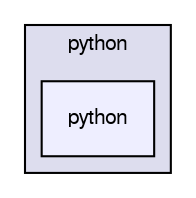 digraph "python" {
  compound=true
  node [ fontsize="10", fontname="FreeSans"];
  edge [ labelfontsize="10", labelfontname="FreeSans"];
  subgraph clusterdir_4f56e0ba1989c2c025ff5a8b5c476e34 {
    graph [ bgcolor="#ddddee", pencolor="black", label="python" fontname="FreeSans", fontsize="10", URL="dir_4f56e0ba1989c2c025ff5a8b5c476e34.html"]
  dir_a43fa0e0f7878517020f471b2700d1ae [shape=box, label="python", style="filled", fillcolor="#eeeeff", pencolor="black", URL="dir_a43fa0e0f7878517020f471b2700d1ae.html"];
  }
}
